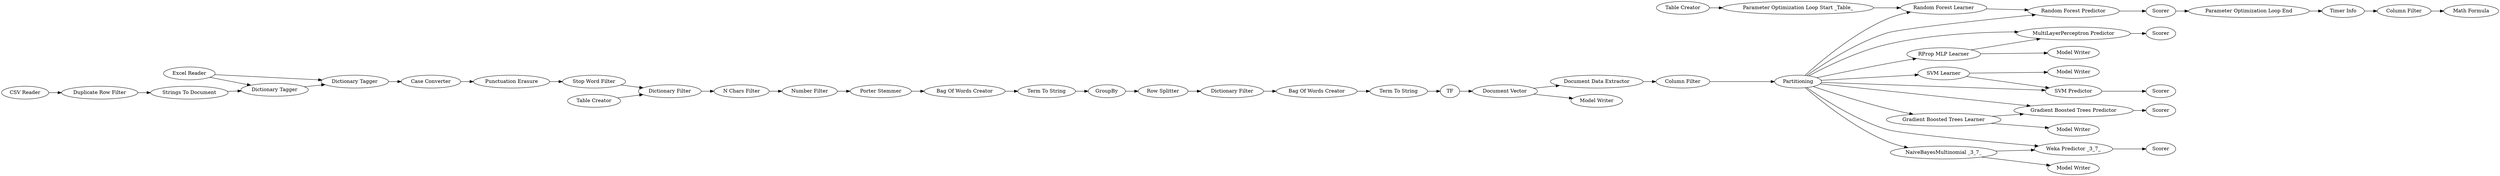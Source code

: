 digraph {
	"6843639066060137972_338" [label="Excel Reader"]
	"-8629800269629852069_106" [label="Dictionary Filter"]
	"-8802274249964002047_321" [label="Document Vector"]
	"6843639066060137972_335" [label="Dictionary Tagger"]
	"6635850450261105203_390" [label=Partitioning]
	"6618877713762039558_888" [label="Timer Info"]
	"-8629800269629852069_101" [label=GroupBy]
	"6635850450261105203_374" [label="Document Data Extractor"]
	"6635850450261105203_400" [label="MultiLayerPerceptron Predictor"]
	"-8629800269629852069_105" [label="Row Splitter"]
	"6843639066060137972_89" [label="Stop Word Filter"]
	"6635850450261105203_889" [label=Scorer]
	"6635850450261105203_896" [label=Scorer]
	"6635850450261105203_395" [label="Gradient Boosted Trees Predictor"]
	"6843639066060137972_339" [label="Porter Stemmer"]
	"6618877713762039558_914" [label="Math Formula"]
	"6635850450261105203_396" [label="Random Forest Learner"]
	"6635850450261105203_885" [label="SVM Learner"]
	"6635850450261105203_904" [label="Table Creator"]
	"6635850450261105203_332" [label="Duplicate Row Filter"]
	"6635850450261105203_401" [label="RProp MLP Learner"]
	"6635850450261105203_881" [label=Scorer]
	"6635850450261105203_391" [label="Column Filter"]
	"6635850450261105203_884" [label=Scorer]
	"6635850450261105203_882" [label="Model Writer"]
	"-8802274249964002047_86" [label="Bag Of Words Creator"]
	"6635850450261105203_878" [label=Scorer]
	"6843639066060137972_91" [label="N Chars Filter"]
	"6635850450261105203_386" [label="Model Writer"]
	"6843639066060137972_97" [label="Dictionary Filter"]
	"6635850450261105203_879" [label="CSV Reader"]
	"6635850450261105203_397" [label="Random Forest Predictor"]
	"6843639066060137972_88" [label="Punctuation Erasure"]
	"6635850450261105203_308" [label="Strings To Document"]
	"6635850450261105203_903" [label="Parameter Optimization Loop End"]
	"6635850450261105203_876" [label="Model Writer"]
	"6635850450261105203_394" [label="Gradient Boosted Trees Learner"]
	"6843639066060137972_79" [label="Case Converter"]
	"6843639066060137972_98" [label="Table Creator"]
	"-8629800269629852069_8" [label="Term To String"]
	"6843639066060137972_104" [label="Number Filter"]
	"-8802274249964002047_320" [label=TF]
	"6843639066060137972_334" [label="Dictionary Tagger"]
	"6635850450261105203_887" [label="Model Writer"]
	"6635850450261105203_897" [label="NaiveBayesMultinomial _3_7_"]
	"6635850450261105203_880" [label="Model Writer"]
	"6618877713762039558_915" [label="Column Filter"]
	"6635850450261105203_902" [label="Parameter Optimization Loop Start _Table_"]
	"-8629800269629852069_86" [label="Bag Of Words Creator"]
	"6635850450261105203_886" [label="SVM Predictor"]
	"6635850450261105203_898" [label="Weka Predictor _3_7_"]
	"-8802274249964002047_8" [label="Term To String"]
	"6843639066060137972_91" -> "6843639066060137972_104"
	"-8802274249964002047_321" -> "6635850450261105203_876"
	"6635850450261105203_390" -> "6635850450261105203_401"
	"6635850450261105203_897" -> "6635850450261105203_898"
	"6635850450261105203_903" -> "6618877713762039558_888"
	"6635850450261105203_397" -> "6635850450261105203_884"
	"6635850450261105203_897" -> "6635850450261105203_882"
	"6635850450261105203_390" -> "6635850450261105203_395"
	"6635850450261105203_401" -> "6635850450261105203_386"
	"6635850450261105203_390" -> "6635850450261105203_898"
	"6843639066060137972_335" -> "6843639066060137972_79"
	"-8629800269629852069_8" -> "-8629800269629852069_101"
	"6635850450261105203_395" -> "6635850450261105203_881"
	"-8802274249964002047_8" -> "-8802274249964002047_320"
	"6843639066060137972_334" -> "6843639066060137972_335"
	"6635850450261105203_332" -> "6635850450261105203_308"
	"6843639066060137972_79" -> "6843639066060137972_88"
	"-8629800269629852069_86" -> "-8629800269629852069_8"
	"6843639066060137972_88" -> "6843639066060137972_89"
	"6635850450261105203_374" -> "6635850450261105203_391"
	"6635850450261105203_390" -> "6635850450261105203_885"
	"6635850450261105203_390" -> "6635850450261105203_400"
	"6843639066060137972_104" -> "6843639066060137972_339"
	"6635850450261105203_391" -> "6635850450261105203_390"
	"6843639066060137972_338" -> "6843639066060137972_335"
	"6635850450261105203_885" -> "6635850450261105203_887"
	"6635850450261105203_394" -> "6635850450261105203_395"
	"6843639066060137972_97" -> "6843639066060137972_91"
	"6635850450261105203_886" -> "6635850450261105203_889"
	"6635850450261105203_400" -> "6635850450261105203_878"
	"6635850450261105203_390" -> "6635850450261105203_396"
	"6635850450261105203_884" -> "6635850450261105203_903"
	"6635850450261105203_390" -> "6635850450261105203_394"
	"6843639066060137972_339" -> "-8629800269629852069_86"
	"-8629800269629852069_101" -> "-8629800269629852069_105"
	"-8802274249964002047_86" -> "-8802274249964002047_8"
	"6635850450261105203_390" -> "6635850450261105203_397"
	"6618877713762039558_915" -> "6618877713762039558_914"
	"-8802274249964002047_320" -> "-8802274249964002047_321"
	"6635850450261105203_885" -> "6635850450261105203_886"
	"6843639066060137972_98" -> "6843639066060137972_97"
	"6635850450261105203_401" -> "6635850450261105203_400"
	"6635850450261105203_390" -> "6635850450261105203_897"
	"6635850450261105203_308" -> "6843639066060137972_334"
	"6635850450261105203_390" -> "6635850450261105203_886"
	"6635850450261105203_394" -> "6635850450261105203_880"
	"6635850450261105203_902" -> "6635850450261105203_396"
	"6618877713762039558_888" -> "6618877713762039558_915"
	"6635850450261105203_904" -> "6635850450261105203_902"
	"-8629800269629852069_106" -> "-8802274249964002047_86"
	"6635850450261105203_898" -> "6635850450261105203_896"
	"6843639066060137972_338" -> "6843639066060137972_334"
	"6843639066060137972_89" -> "6843639066060137972_97"
	"6635850450261105203_879" -> "6635850450261105203_332"
	"-8802274249964002047_321" -> "6635850450261105203_374"
	"-8629800269629852069_105" -> "-8629800269629852069_106"
	"6635850450261105203_396" -> "6635850450261105203_397"
	rankdir=LR
}
